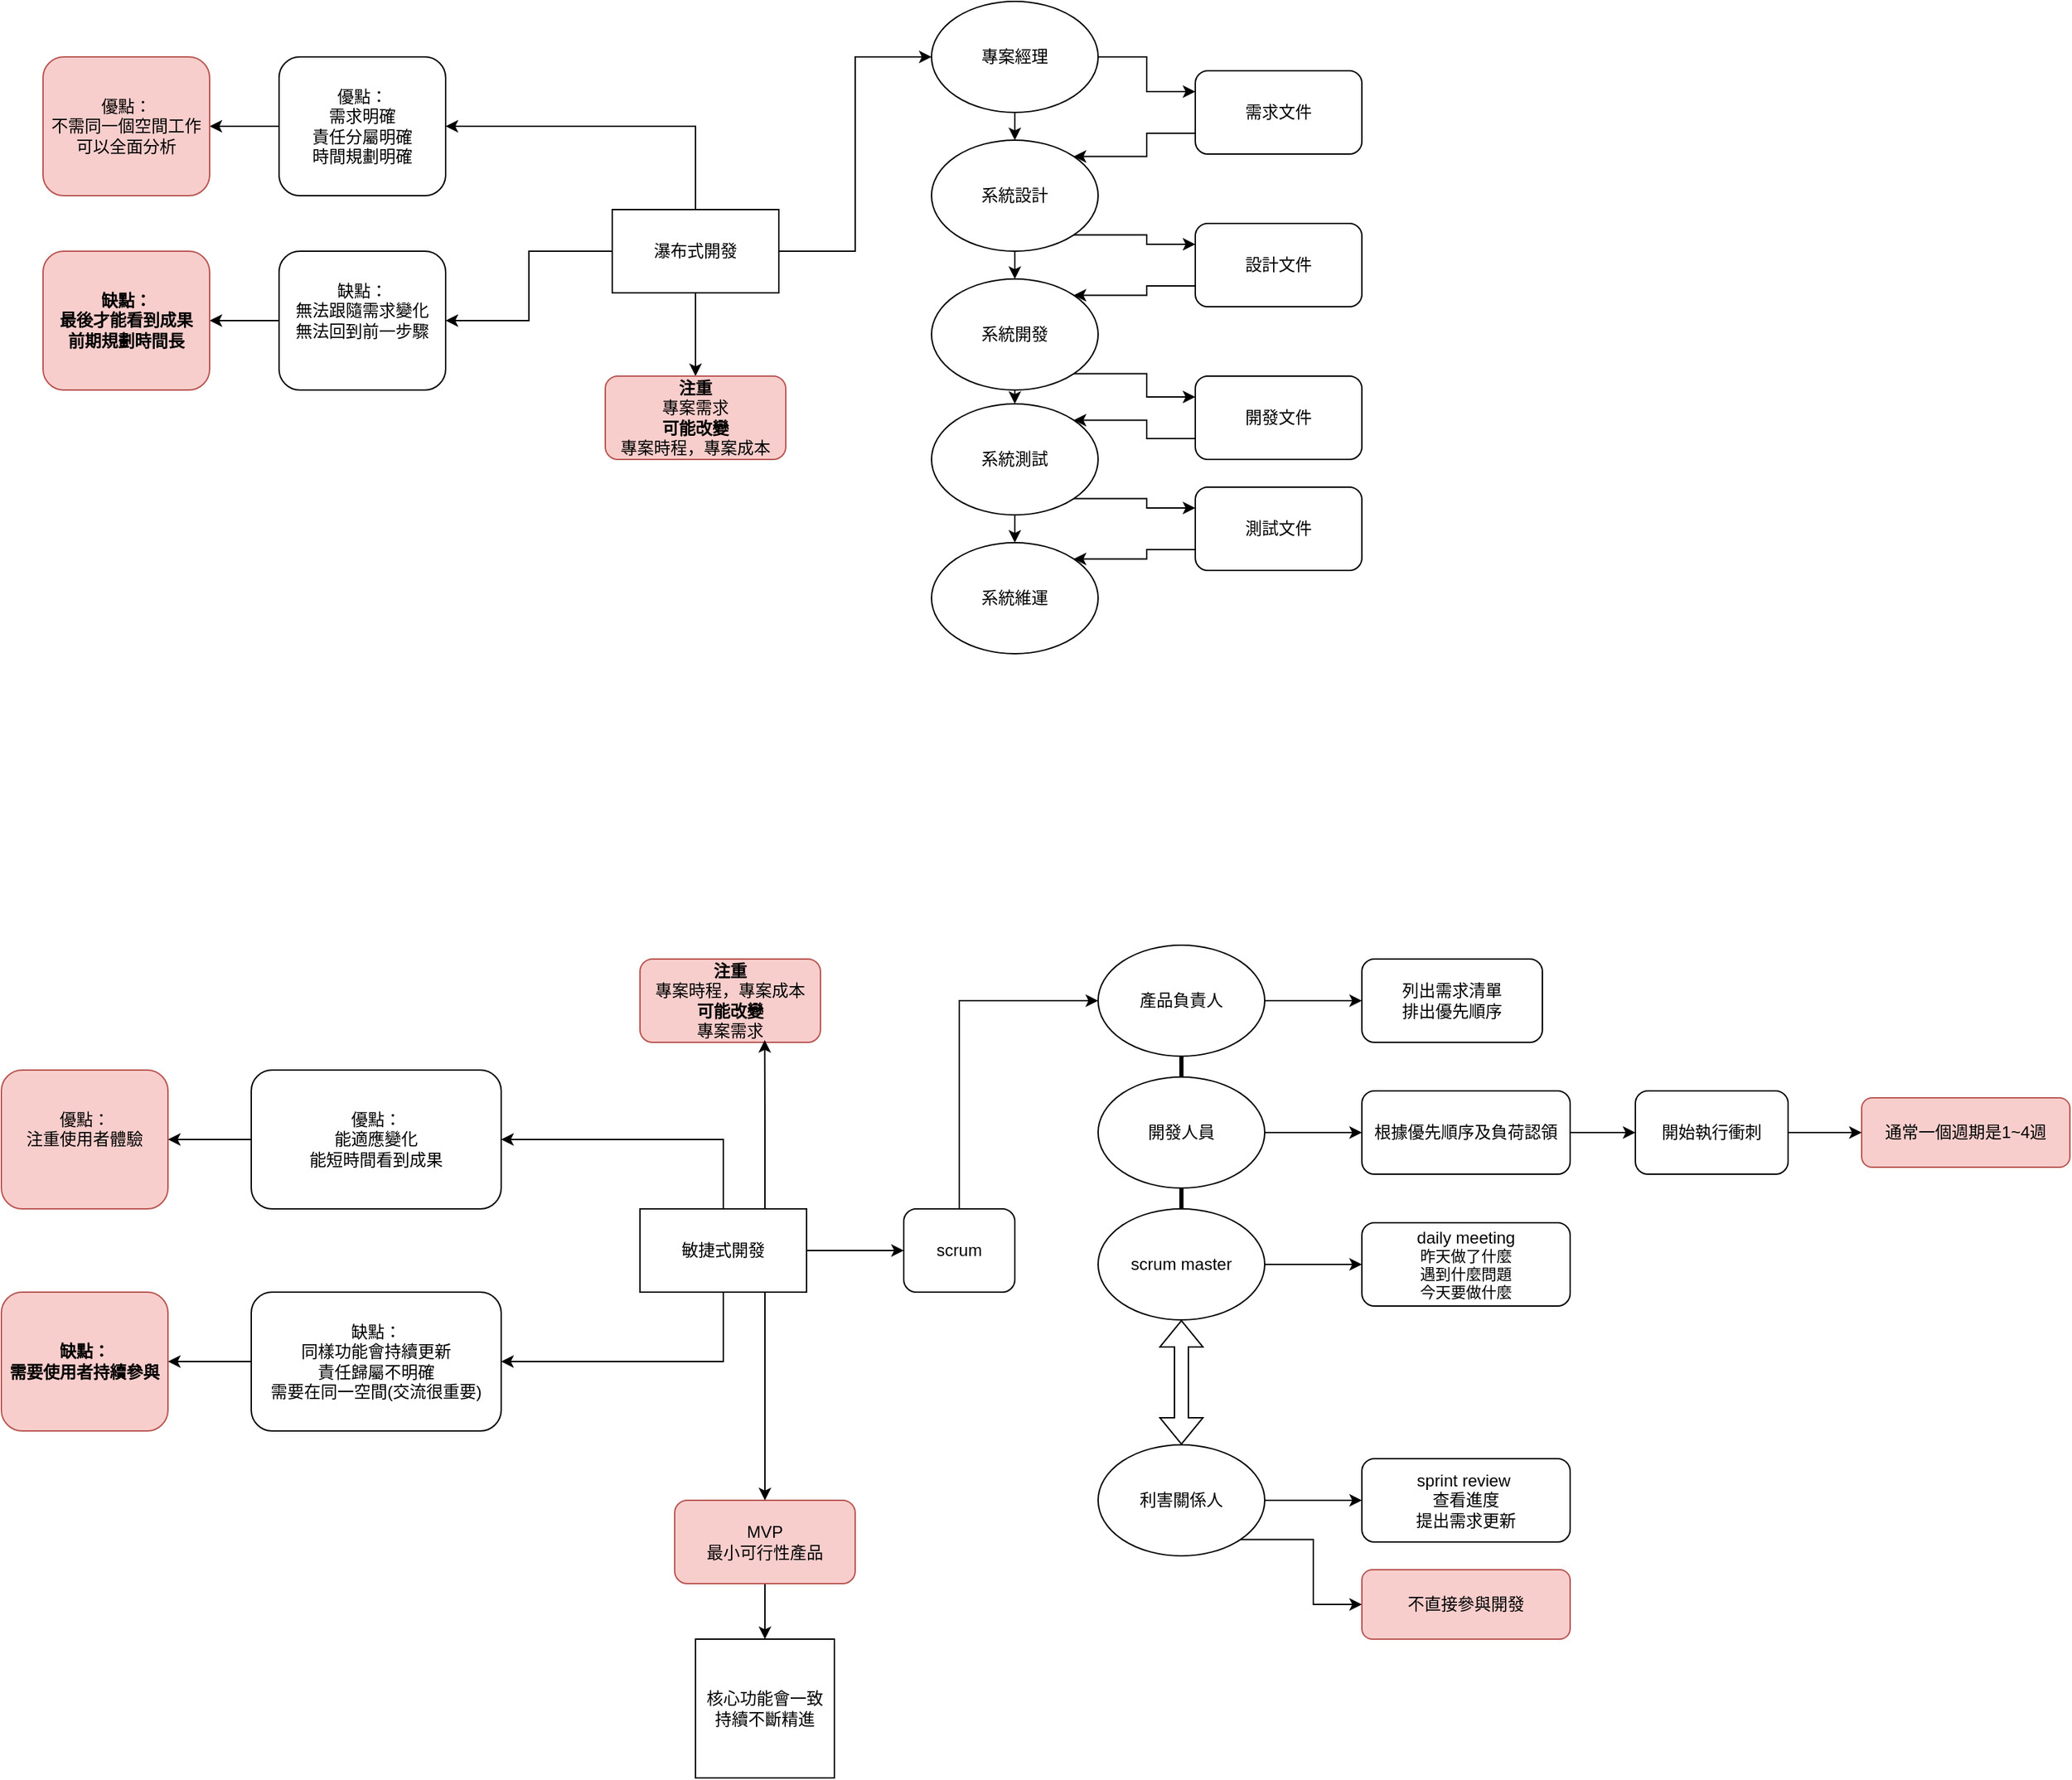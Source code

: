 <mxfile version="24.4.13" type="github">
  <diagram name="第 1 页" id="IrYBh-we4-hO0y2d7JYK">
    <mxGraphModel dx="2193" dy="1894" grid="1" gridSize="10" guides="1" tooltips="1" connect="1" arrows="1" fold="1" page="1" pageScale="1" pageWidth="827" pageHeight="1169" math="0" shadow="0">
      <root>
        <mxCell id="0" />
        <mxCell id="1" parent="0" />
        <mxCell id="txEXzCPCH6nZ4rqp-_Vv-50" style="edgeStyle=orthogonalEdgeStyle;rounded=0;orthogonalLoop=1;jettySize=auto;html=1;exitX=1;exitY=0.5;exitDx=0;exitDy=0;entryX=0;entryY=0.5;entryDx=0;entryDy=0;" edge="1" parent="1" source="txEXzCPCH6nZ4rqp-_Vv-1" target="txEXzCPCH6nZ4rqp-_Vv-47">
          <mxGeometry relative="1" as="geometry" />
        </mxCell>
        <mxCell id="txEXzCPCH6nZ4rqp-_Vv-1" value="產品負責人" style="ellipse;whiteSpace=wrap;html=1;" vertex="1" parent="1">
          <mxGeometry x="330" y="450" width="120" height="80" as="geometry" />
        </mxCell>
        <mxCell id="txEXzCPCH6nZ4rqp-_Vv-39" style="edgeStyle=orthogonalEdgeStyle;rounded=0;orthogonalLoop=1;jettySize=auto;html=1;exitX=1;exitY=0.5;exitDx=0;exitDy=0;entryX=0;entryY=0.5;entryDx=0;entryDy=0;" edge="1" parent="1" source="txEXzCPCH6nZ4rqp-_Vv-2" target="txEXzCPCH6nZ4rqp-_Vv-38">
          <mxGeometry relative="1" as="geometry" />
        </mxCell>
        <mxCell id="txEXzCPCH6nZ4rqp-_Vv-62" style="edgeStyle=orthogonalEdgeStyle;rounded=0;orthogonalLoop=1;jettySize=auto;html=1;exitX=0.5;exitY=0;exitDx=0;exitDy=0;entryX=1;entryY=0.5;entryDx=0;entryDy=0;" edge="1" parent="1" source="txEXzCPCH6nZ4rqp-_Vv-2" target="txEXzCPCH6nZ4rqp-_Vv-60">
          <mxGeometry relative="1" as="geometry" />
        </mxCell>
        <mxCell id="txEXzCPCH6nZ4rqp-_Vv-63" style="edgeStyle=orthogonalEdgeStyle;rounded=0;orthogonalLoop=1;jettySize=auto;html=1;exitX=0.5;exitY=1;exitDx=0;exitDy=0;entryX=1;entryY=0.5;entryDx=0;entryDy=0;" edge="1" parent="1" source="txEXzCPCH6nZ4rqp-_Vv-2" target="txEXzCPCH6nZ4rqp-_Vv-61">
          <mxGeometry relative="1" as="geometry" />
        </mxCell>
        <mxCell id="txEXzCPCH6nZ4rqp-_Vv-2" value="敏捷式開發" style="rounded=0;whiteSpace=wrap;html=1;" vertex="1" parent="1">
          <mxGeometry y="640" width="120" height="60" as="geometry" />
        </mxCell>
        <mxCell id="txEXzCPCH6nZ4rqp-_Vv-6" style="edgeStyle=orthogonalEdgeStyle;rounded=0;orthogonalLoop=1;jettySize=auto;html=1;exitX=1;exitY=0.5;exitDx=0;exitDy=0;entryX=0;entryY=0.5;entryDx=0;entryDy=0;" edge="1" parent="1" source="txEXzCPCH6nZ4rqp-_Vv-4" target="txEXzCPCH6nZ4rqp-_Vv-5">
          <mxGeometry relative="1" as="geometry" />
        </mxCell>
        <mxCell id="txEXzCPCH6nZ4rqp-_Vv-31" style="edgeStyle=orthogonalEdgeStyle;rounded=0;orthogonalLoop=1;jettySize=auto;html=1;exitX=0.5;exitY=0;exitDx=0;exitDy=0;entryX=1;entryY=0.5;entryDx=0;entryDy=0;" edge="1" parent="1" source="txEXzCPCH6nZ4rqp-_Vv-4" target="txEXzCPCH6nZ4rqp-_Vv-29">
          <mxGeometry relative="1" as="geometry" />
        </mxCell>
        <mxCell id="txEXzCPCH6nZ4rqp-_Vv-32" style="edgeStyle=orthogonalEdgeStyle;rounded=0;orthogonalLoop=1;jettySize=auto;html=1;exitX=0;exitY=0.5;exitDx=0;exitDy=0;entryX=1;entryY=0.5;entryDx=0;entryDy=0;" edge="1" parent="1" source="txEXzCPCH6nZ4rqp-_Vv-4" target="txEXzCPCH6nZ4rqp-_Vv-30">
          <mxGeometry relative="1" as="geometry" />
        </mxCell>
        <mxCell id="txEXzCPCH6nZ4rqp-_Vv-88" value="" style="edgeStyle=orthogonalEdgeStyle;rounded=0;orthogonalLoop=1;jettySize=auto;html=1;" edge="1" parent="1" source="txEXzCPCH6nZ4rqp-_Vv-4" target="txEXzCPCH6nZ4rqp-_Vv-86">
          <mxGeometry relative="1" as="geometry" />
        </mxCell>
        <mxCell id="txEXzCPCH6nZ4rqp-_Vv-4" value="瀑布式開發" style="rounded=0;whiteSpace=wrap;html=1;" vertex="1" parent="1">
          <mxGeometry x="-20" y="-80" width="120" height="60" as="geometry" />
        </mxCell>
        <mxCell id="txEXzCPCH6nZ4rqp-_Vv-17" style="edgeStyle=orthogonalEdgeStyle;rounded=0;orthogonalLoop=1;jettySize=auto;html=1;exitX=0.5;exitY=1;exitDx=0;exitDy=0;entryX=0.5;entryY=0;entryDx=0;entryDy=0;" edge="1" parent="1" source="txEXzCPCH6nZ4rqp-_Vv-5" target="txEXzCPCH6nZ4rqp-_Vv-8">
          <mxGeometry relative="1" as="geometry" />
        </mxCell>
        <mxCell id="txEXzCPCH6nZ4rqp-_Vv-21" style="edgeStyle=orthogonalEdgeStyle;rounded=0;orthogonalLoop=1;jettySize=auto;html=1;exitX=1;exitY=0.5;exitDx=0;exitDy=0;entryX=0;entryY=0.25;entryDx=0;entryDy=0;" edge="1" parent="1" source="txEXzCPCH6nZ4rqp-_Vv-5" target="txEXzCPCH6nZ4rqp-_Vv-11">
          <mxGeometry relative="1" as="geometry" />
        </mxCell>
        <mxCell id="txEXzCPCH6nZ4rqp-_Vv-5" value="專案經理" style="ellipse;whiteSpace=wrap;html=1;" vertex="1" parent="1">
          <mxGeometry x="210" y="-230" width="120" height="80" as="geometry" />
        </mxCell>
        <mxCell id="txEXzCPCH6nZ4rqp-_Vv-7" value="系統維運" style="ellipse;whiteSpace=wrap;html=1;" vertex="1" parent="1">
          <mxGeometry x="210" y="160" width="120" height="80" as="geometry" />
        </mxCell>
        <mxCell id="txEXzCPCH6nZ4rqp-_Vv-18" style="edgeStyle=orthogonalEdgeStyle;rounded=0;orthogonalLoop=1;jettySize=auto;html=1;exitX=0.5;exitY=1;exitDx=0;exitDy=0;entryX=0.5;entryY=0;entryDx=0;entryDy=0;" edge="1" parent="1" source="txEXzCPCH6nZ4rqp-_Vv-8" target="txEXzCPCH6nZ4rqp-_Vv-9">
          <mxGeometry relative="1" as="geometry" />
        </mxCell>
        <mxCell id="txEXzCPCH6nZ4rqp-_Vv-23" style="edgeStyle=orthogonalEdgeStyle;rounded=0;orthogonalLoop=1;jettySize=auto;html=1;exitX=1;exitY=1;exitDx=0;exitDy=0;entryX=0;entryY=0.25;entryDx=0;entryDy=0;" edge="1" parent="1" source="txEXzCPCH6nZ4rqp-_Vv-8" target="txEXzCPCH6nZ4rqp-_Vv-14">
          <mxGeometry relative="1" as="geometry" />
        </mxCell>
        <mxCell id="txEXzCPCH6nZ4rqp-_Vv-8" value="系統設計" style="ellipse;whiteSpace=wrap;html=1;" vertex="1" parent="1">
          <mxGeometry x="210" y="-130" width="120" height="80" as="geometry" />
        </mxCell>
        <mxCell id="txEXzCPCH6nZ4rqp-_Vv-19" style="edgeStyle=orthogonalEdgeStyle;rounded=0;orthogonalLoop=1;jettySize=auto;html=1;exitX=0.5;exitY=1;exitDx=0;exitDy=0;entryX=0.5;entryY=0;entryDx=0;entryDy=0;" edge="1" parent="1" source="txEXzCPCH6nZ4rqp-_Vv-9" target="txEXzCPCH6nZ4rqp-_Vv-10">
          <mxGeometry relative="1" as="geometry" />
        </mxCell>
        <mxCell id="txEXzCPCH6nZ4rqp-_Vv-25" style="edgeStyle=orthogonalEdgeStyle;rounded=0;orthogonalLoop=1;jettySize=auto;html=1;exitX=1;exitY=1;exitDx=0;exitDy=0;entryX=0;entryY=0.25;entryDx=0;entryDy=0;" edge="1" parent="1" source="txEXzCPCH6nZ4rqp-_Vv-9" target="txEXzCPCH6nZ4rqp-_Vv-15">
          <mxGeometry relative="1" as="geometry" />
        </mxCell>
        <mxCell id="txEXzCPCH6nZ4rqp-_Vv-9" value="系統開發" style="ellipse;whiteSpace=wrap;html=1;" vertex="1" parent="1">
          <mxGeometry x="210" y="-30" width="120" height="80" as="geometry" />
        </mxCell>
        <mxCell id="txEXzCPCH6nZ4rqp-_Vv-20" style="edgeStyle=orthogonalEdgeStyle;rounded=0;orthogonalLoop=1;jettySize=auto;html=1;exitX=0.5;exitY=1;exitDx=0;exitDy=0;entryX=0.5;entryY=0;entryDx=0;entryDy=0;" edge="1" parent="1" source="txEXzCPCH6nZ4rqp-_Vv-10" target="txEXzCPCH6nZ4rqp-_Vv-7">
          <mxGeometry relative="1" as="geometry" />
        </mxCell>
        <mxCell id="txEXzCPCH6nZ4rqp-_Vv-27" style="edgeStyle=orthogonalEdgeStyle;rounded=0;orthogonalLoop=1;jettySize=auto;html=1;exitX=1;exitY=1;exitDx=0;exitDy=0;entryX=0;entryY=0.25;entryDx=0;entryDy=0;" edge="1" parent="1" source="txEXzCPCH6nZ4rqp-_Vv-10" target="txEXzCPCH6nZ4rqp-_Vv-16">
          <mxGeometry relative="1" as="geometry" />
        </mxCell>
        <mxCell id="txEXzCPCH6nZ4rqp-_Vv-10" value="系統測試" style="ellipse;whiteSpace=wrap;html=1;" vertex="1" parent="1">
          <mxGeometry x="210" y="60" width="120" height="80" as="geometry" />
        </mxCell>
        <mxCell id="txEXzCPCH6nZ4rqp-_Vv-22" style="edgeStyle=orthogonalEdgeStyle;rounded=0;orthogonalLoop=1;jettySize=auto;html=1;exitX=0;exitY=0.75;exitDx=0;exitDy=0;entryX=1;entryY=0;entryDx=0;entryDy=0;" edge="1" parent="1" source="txEXzCPCH6nZ4rqp-_Vv-11" target="txEXzCPCH6nZ4rqp-_Vv-8">
          <mxGeometry relative="1" as="geometry" />
        </mxCell>
        <mxCell id="txEXzCPCH6nZ4rqp-_Vv-11" value="需求文件" style="rounded=1;whiteSpace=wrap;html=1;" vertex="1" parent="1">
          <mxGeometry x="400" y="-180" width="120" height="60" as="geometry" />
        </mxCell>
        <mxCell id="txEXzCPCH6nZ4rqp-_Vv-24" style="edgeStyle=orthogonalEdgeStyle;rounded=0;orthogonalLoop=1;jettySize=auto;html=1;exitX=0;exitY=0.75;exitDx=0;exitDy=0;entryX=1;entryY=0;entryDx=0;entryDy=0;" edge="1" parent="1" source="txEXzCPCH6nZ4rqp-_Vv-14" target="txEXzCPCH6nZ4rqp-_Vv-9">
          <mxGeometry relative="1" as="geometry" />
        </mxCell>
        <mxCell id="txEXzCPCH6nZ4rqp-_Vv-14" value="設計文件" style="rounded=1;whiteSpace=wrap;html=1;" vertex="1" parent="1">
          <mxGeometry x="400" y="-70" width="120" height="60" as="geometry" />
        </mxCell>
        <mxCell id="txEXzCPCH6nZ4rqp-_Vv-26" style="edgeStyle=orthogonalEdgeStyle;rounded=0;orthogonalLoop=1;jettySize=auto;html=1;exitX=0;exitY=0.75;exitDx=0;exitDy=0;entryX=1;entryY=0;entryDx=0;entryDy=0;" edge="1" parent="1" source="txEXzCPCH6nZ4rqp-_Vv-15" target="txEXzCPCH6nZ4rqp-_Vv-10">
          <mxGeometry relative="1" as="geometry" />
        </mxCell>
        <mxCell id="txEXzCPCH6nZ4rqp-_Vv-15" value="開發文件" style="rounded=1;whiteSpace=wrap;html=1;" vertex="1" parent="1">
          <mxGeometry x="400" y="40" width="120" height="60" as="geometry" />
        </mxCell>
        <mxCell id="txEXzCPCH6nZ4rqp-_Vv-28" style="edgeStyle=orthogonalEdgeStyle;rounded=0;orthogonalLoop=1;jettySize=auto;html=1;exitX=0;exitY=0.75;exitDx=0;exitDy=0;entryX=1;entryY=0;entryDx=0;entryDy=0;" edge="1" parent="1" source="txEXzCPCH6nZ4rqp-_Vv-16" target="txEXzCPCH6nZ4rqp-_Vv-7">
          <mxGeometry relative="1" as="geometry" />
        </mxCell>
        <mxCell id="txEXzCPCH6nZ4rqp-_Vv-16" value="測試文件" style="rounded=1;whiteSpace=wrap;html=1;" vertex="1" parent="1">
          <mxGeometry x="400" y="120" width="120" height="60" as="geometry" />
        </mxCell>
        <mxCell id="txEXzCPCH6nZ4rqp-_Vv-37" style="edgeStyle=orthogonalEdgeStyle;rounded=0;orthogonalLoop=1;jettySize=auto;html=1;exitX=0;exitY=0.5;exitDx=0;exitDy=0;entryX=1;entryY=0.5;entryDx=0;entryDy=0;" edge="1" parent="1" source="txEXzCPCH6nZ4rqp-_Vv-29" target="txEXzCPCH6nZ4rqp-_Vv-36">
          <mxGeometry relative="1" as="geometry" />
        </mxCell>
        <mxCell id="txEXzCPCH6nZ4rqp-_Vv-29" value="優點：&lt;div&gt;需求明確&lt;/div&gt;&lt;div&gt;責任分屬明確&lt;/div&gt;&lt;div&gt;時間規劃明確&lt;/div&gt;" style="rounded=1;whiteSpace=wrap;html=1;" vertex="1" parent="1">
          <mxGeometry x="-260" y="-190" width="120" height="100" as="geometry" />
        </mxCell>
        <mxCell id="txEXzCPCH6nZ4rqp-_Vv-35" style="edgeStyle=orthogonalEdgeStyle;rounded=0;orthogonalLoop=1;jettySize=auto;html=1;exitX=0;exitY=0.5;exitDx=0;exitDy=0;entryX=1;entryY=0.5;entryDx=0;entryDy=0;" edge="1" parent="1" source="txEXzCPCH6nZ4rqp-_Vv-30" target="txEXzCPCH6nZ4rqp-_Vv-34">
          <mxGeometry relative="1" as="geometry" />
        </mxCell>
        <mxCell id="txEXzCPCH6nZ4rqp-_Vv-30" value="缺點：&lt;div&gt;無法跟隨需求變化&lt;/div&gt;&lt;div&gt;無法回到前一步驟&lt;/div&gt;&lt;div&gt;&lt;br&gt;&lt;/div&gt;" style="rounded=1;whiteSpace=wrap;html=1;" vertex="1" parent="1">
          <mxGeometry x="-260" y="-50" width="120" height="100" as="geometry" />
        </mxCell>
        <mxCell id="txEXzCPCH6nZ4rqp-_Vv-34" value="缺點：&lt;div&gt;最後才能看到成果&lt;/div&gt;&lt;div&gt;前期規劃時間長&lt;/div&gt;" style="rounded=1;whiteSpace=wrap;html=1;fillColor=#f8cecc;strokeColor=#b85450;fontStyle=1" vertex="1" parent="1">
          <mxGeometry x="-430" y="-50" width="120" height="100" as="geometry" />
        </mxCell>
        <mxCell id="txEXzCPCH6nZ4rqp-_Vv-36" value="優點：&lt;div&gt;不需同一個空間工作&lt;/div&gt;&lt;div&gt;可以全面分析&lt;/div&gt;" style="rounded=1;whiteSpace=wrap;html=1;fillColor=#f8cecc;strokeColor=#b85450;" vertex="1" parent="1">
          <mxGeometry x="-430" y="-190" width="120" height="100" as="geometry" />
        </mxCell>
        <mxCell id="txEXzCPCH6nZ4rqp-_Vv-43" style="edgeStyle=orthogonalEdgeStyle;rounded=0;orthogonalLoop=1;jettySize=auto;html=1;exitX=0.5;exitY=0;exitDx=0;exitDy=0;entryX=0;entryY=0.5;entryDx=0;entryDy=0;" edge="1" parent="1" source="txEXzCPCH6nZ4rqp-_Vv-38" target="txEXzCPCH6nZ4rqp-_Vv-1">
          <mxGeometry relative="1" as="geometry" />
        </mxCell>
        <mxCell id="txEXzCPCH6nZ4rqp-_Vv-38" value="scrum" style="rounded=1;whiteSpace=wrap;html=1;" vertex="1" parent="1">
          <mxGeometry x="190" y="640" width="80" height="60" as="geometry" />
        </mxCell>
        <mxCell id="txEXzCPCH6nZ4rqp-_Vv-51" style="edgeStyle=orthogonalEdgeStyle;rounded=0;orthogonalLoop=1;jettySize=auto;html=1;exitX=1;exitY=0.5;exitDx=0;exitDy=0;entryX=0;entryY=0.5;entryDx=0;entryDy=0;" edge="1" parent="1" source="txEXzCPCH6nZ4rqp-_Vv-40" target="txEXzCPCH6nZ4rqp-_Vv-48">
          <mxGeometry relative="1" as="geometry" />
        </mxCell>
        <mxCell id="txEXzCPCH6nZ4rqp-_Vv-40" value="開發人員" style="ellipse;whiteSpace=wrap;html=1;" vertex="1" parent="1">
          <mxGeometry x="330" y="545" width="120" height="80" as="geometry" />
        </mxCell>
        <mxCell id="txEXzCPCH6nZ4rqp-_Vv-52" style="edgeStyle=orthogonalEdgeStyle;rounded=0;orthogonalLoop=1;jettySize=auto;html=1;exitX=1;exitY=0.5;exitDx=0;exitDy=0;entryX=0;entryY=0.5;entryDx=0;entryDy=0;" edge="1" parent="1" source="txEXzCPCH6nZ4rqp-_Vv-41" target="txEXzCPCH6nZ4rqp-_Vv-49">
          <mxGeometry relative="1" as="geometry" />
        </mxCell>
        <mxCell id="txEXzCPCH6nZ4rqp-_Vv-41" value="scrum master" style="ellipse;whiteSpace=wrap;html=1;" vertex="1" parent="1">
          <mxGeometry x="330" y="640" width="120" height="80" as="geometry" />
        </mxCell>
        <mxCell id="txEXzCPCH6nZ4rqp-_Vv-55" style="edgeStyle=orthogonalEdgeStyle;rounded=0;orthogonalLoop=1;jettySize=auto;html=1;exitX=1;exitY=0.5;exitDx=0;exitDy=0;entryX=0;entryY=0.5;entryDx=0;entryDy=0;" edge="1" parent="1" source="txEXzCPCH6nZ4rqp-_Vv-42" target="txEXzCPCH6nZ4rqp-_Vv-54">
          <mxGeometry relative="1" as="geometry" />
        </mxCell>
        <mxCell id="txEXzCPCH6nZ4rqp-_Vv-57" style="edgeStyle=orthogonalEdgeStyle;rounded=0;orthogonalLoop=1;jettySize=auto;html=1;exitX=1;exitY=1;exitDx=0;exitDy=0;entryX=0;entryY=0.5;entryDx=0;entryDy=0;" edge="1" parent="1" source="txEXzCPCH6nZ4rqp-_Vv-42" target="txEXzCPCH6nZ4rqp-_Vv-56">
          <mxGeometry relative="1" as="geometry" />
        </mxCell>
        <mxCell id="txEXzCPCH6nZ4rqp-_Vv-42" value="利害關係人" style="ellipse;whiteSpace=wrap;html=1;" vertex="1" parent="1">
          <mxGeometry x="330" y="810" width="120" height="80" as="geometry" />
        </mxCell>
        <mxCell id="txEXzCPCH6nZ4rqp-_Vv-44" value="" style="endArrow=none;html=1;rounded=0;entryX=0.5;entryY=1;entryDx=0;entryDy=0;exitX=0.5;exitY=0;exitDx=0;exitDy=0;strokeWidth=3;" edge="1" parent="1" source="txEXzCPCH6nZ4rqp-_Vv-40" target="txEXzCPCH6nZ4rqp-_Vv-1">
          <mxGeometry width="50" height="50" relative="1" as="geometry">
            <mxPoint x="310" y="730" as="sourcePoint" />
            <mxPoint x="360" y="680" as="targetPoint" />
          </mxGeometry>
        </mxCell>
        <mxCell id="txEXzCPCH6nZ4rqp-_Vv-45" value="" style="endArrow=none;html=1;rounded=0;entryX=0.5;entryY=1;entryDx=0;entryDy=0;exitX=0.5;exitY=0;exitDx=0;exitDy=0;strokeWidth=3;" edge="1" parent="1" source="txEXzCPCH6nZ4rqp-_Vv-41" target="txEXzCPCH6nZ4rqp-_Vv-40">
          <mxGeometry width="50" height="50" relative="1" as="geometry">
            <mxPoint x="400" y="555" as="sourcePoint" />
            <mxPoint x="400" y="540" as="targetPoint" />
          </mxGeometry>
        </mxCell>
        <mxCell id="txEXzCPCH6nZ4rqp-_Vv-47" value="列出需求清單&lt;div&gt;排出優先順序&lt;/div&gt;" style="rounded=1;whiteSpace=wrap;html=1;" vertex="1" parent="1">
          <mxGeometry x="520" y="460" width="130" height="60" as="geometry" />
        </mxCell>
        <mxCell id="txEXzCPCH6nZ4rqp-_Vv-90" style="edgeStyle=orthogonalEdgeStyle;rounded=0;orthogonalLoop=1;jettySize=auto;html=1;exitX=1;exitY=0.5;exitDx=0;exitDy=0;entryX=0;entryY=0.5;entryDx=0;entryDy=0;" edge="1" parent="1" source="txEXzCPCH6nZ4rqp-_Vv-48" target="txEXzCPCH6nZ4rqp-_Vv-89">
          <mxGeometry relative="1" as="geometry" />
        </mxCell>
        <mxCell id="txEXzCPCH6nZ4rqp-_Vv-48" value="根據優先順序及負荷認領" style="rounded=1;whiteSpace=wrap;html=1;" vertex="1" parent="1">
          <mxGeometry x="520" y="555" width="150" height="60" as="geometry" />
        </mxCell>
        <mxCell id="txEXzCPCH6nZ4rqp-_Vv-49" value="daily meeting&lt;div style=&quot;font-size: 11px;&quot;&gt;&lt;font style=&quot;font-size: 11px;&quot;&gt;昨天做了什麼&lt;/font&gt;&lt;/div&gt;&lt;div style=&quot;font-size: 11px;&quot;&gt;&lt;font style=&quot;font-size: 11px;&quot;&gt;遇到什麼問題&lt;/font&gt;&lt;/div&gt;&lt;div style=&quot;font-size: 11px;&quot;&gt;&lt;font style=&quot;font-size: 11px;&quot;&gt;今天要做什麼&lt;/font&gt;&lt;/div&gt;" style="rounded=1;whiteSpace=wrap;html=1;" vertex="1" parent="1">
          <mxGeometry x="520" y="650" width="150" height="60" as="geometry" />
        </mxCell>
        <mxCell id="txEXzCPCH6nZ4rqp-_Vv-53" value="" style="shape=flexArrow;endArrow=classic;startArrow=classic;html=1;rounded=0;exitX=0.5;exitY=0;exitDx=0;exitDy=0;entryX=0.5;entryY=1;entryDx=0;entryDy=0;" edge="1" parent="1" source="txEXzCPCH6nZ4rqp-_Vv-42" target="txEXzCPCH6nZ4rqp-_Vv-41">
          <mxGeometry width="100" height="100" relative="1" as="geometry">
            <mxPoint x="340" y="720" as="sourcePoint" />
            <mxPoint x="440" y="620" as="targetPoint" />
          </mxGeometry>
        </mxCell>
        <mxCell id="txEXzCPCH6nZ4rqp-_Vv-54" value="sprint review&amp;nbsp;&lt;div&gt;查看進度&lt;/div&gt;&lt;div&gt;提出需求更新&lt;/div&gt;" style="rounded=1;whiteSpace=wrap;html=1;" vertex="1" parent="1">
          <mxGeometry x="520" y="820" width="150" height="60" as="geometry" />
        </mxCell>
        <mxCell id="txEXzCPCH6nZ4rqp-_Vv-56" value="不直接參與開發" style="rounded=1;whiteSpace=wrap;html=1;fillColor=#f8cecc;strokeColor=#b85450;" vertex="1" parent="1">
          <mxGeometry x="520" y="900" width="150" height="50" as="geometry" />
        </mxCell>
        <mxCell id="txEXzCPCH6nZ4rqp-_Vv-58" value="通常一個週期是1~4週" style="rounded=1;whiteSpace=wrap;html=1;fillColor=#f8cecc;strokeColor=#b85450;" vertex="1" parent="1">
          <mxGeometry x="880" y="560" width="150" height="50" as="geometry" />
        </mxCell>
        <mxCell id="txEXzCPCH6nZ4rqp-_Vv-66" style="edgeStyle=orthogonalEdgeStyle;rounded=0;orthogonalLoop=1;jettySize=auto;html=1;exitX=0;exitY=0.5;exitDx=0;exitDy=0;entryX=1;entryY=0.5;entryDx=0;entryDy=0;" edge="1" parent="1" source="txEXzCPCH6nZ4rqp-_Vv-60" target="txEXzCPCH6nZ4rqp-_Vv-65">
          <mxGeometry relative="1" as="geometry" />
        </mxCell>
        <mxCell id="txEXzCPCH6nZ4rqp-_Vv-60" value="優點：&lt;br&gt;&lt;div&gt;能適應變化&lt;/div&gt;&lt;div&gt;能短時間看到成果&lt;/div&gt;" style="rounded=1;whiteSpace=wrap;html=1;" vertex="1" parent="1">
          <mxGeometry x="-280" y="540" width="180" height="100" as="geometry" />
        </mxCell>
        <mxCell id="txEXzCPCH6nZ4rqp-_Vv-68" style="edgeStyle=orthogonalEdgeStyle;rounded=0;orthogonalLoop=1;jettySize=auto;html=1;exitX=0;exitY=0.5;exitDx=0;exitDy=0;entryX=1;entryY=0.5;entryDx=0;entryDy=0;" edge="1" parent="1" source="txEXzCPCH6nZ4rqp-_Vv-61" target="txEXzCPCH6nZ4rqp-_Vv-67">
          <mxGeometry relative="1" as="geometry" />
        </mxCell>
        <mxCell id="txEXzCPCH6nZ4rqp-_Vv-61" value="缺點：&lt;div&gt;同樣功能會持續更新&lt;/div&gt;&lt;div&gt;責任歸屬不明確&lt;/div&gt;&lt;div&gt;需要在同一空間(交流很重要)&lt;/div&gt;" style="rounded=1;whiteSpace=wrap;html=1;" vertex="1" parent="1">
          <mxGeometry x="-280" y="700" width="180" height="100" as="geometry" />
        </mxCell>
        <mxCell id="txEXzCPCH6nZ4rqp-_Vv-65" value="優點：&lt;div&gt;注重使用者體驗&lt;br&gt;&lt;div&gt;&lt;br&gt;&lt;/div&gt;&lt;/div&gt;" style="rounded=1;whiteSpace=wrap;html=1;fillColor=#f8cecc;strokeColor=#b85450;" vertex="1" parent="1">
          <mxGeometry x="-460" y="540" width="120" height="100" as="geometry" />
        </mxCell>
        <mxCell id="txEXzCPCH6nZ4rqp-_Vv-67" value="缺點：&lt;div&gt;需要使用者持續參與&lt;/div&gt;" style="rounded=1;whiteSpace=wrap;html=1;fillColor=#f8cecc;strokeColor=#b85450;fontStyle=1" vertex="1" parent="1">
          <mxGeometry x="-460" y="700" width="120" height="100" as="geometry" />
        </mxCell>
        <mxCell id="txEXzCPCH6nZ4rqp-_Vv-79" value="" style="edgeStyle=orthogonalEdgeStyle;rounded=0;orthogonalLoop=1;jettySize=auto;html=1;" edge="1" parent="1" source="txEXzCPCH6nZ4rqp-_Vv-69" target="txEXzCPCH6nZ4rqp-_Vv-77">
          <mxGeometry relative="1" as="geometry" />
        </mxCell>
        <mxCell id="txEXzCPCH6nZ4rqp-_Vv-69" value="MVP&lt;br&gt;&lt;div&gt;最小可行性產品&lt;/div&gt;" style="rounded=1;whiteSpace=wrap;html=1;fillColor=#f8cecc;strokeColor=#b85450;" vertex="1" parent="1">
          <mxGeometry x="25" y="850" width="130" height="60" as="geometry" />
        </mxCell>
        <mxCell id="txEXzCPCH6nZ4rqp-_Vv-77" value="核心功能會一致&lt;div&gt;持續不斷精進&lt;/div&gt;" style="whiteSpace=wrap;html=1;aspect=fixed;" vertex="1" parent="1">
          <mxGeometry x="40" y="950" width="100" height="100" as="geometry" />
        </mxCell>
        <mxCell id="txEXzCPCH6nZ4rqp-_Vv-83" value="&lt;b&gt;注重&lt;/b&gt;&lt;div&gt;專案時程，專案成本&lt;/div&gt;&lt;div&gt;&lt;b&gt;可能改變&lt;/b&gt;&lt;/div&gt;&lt;div&gt;專案需求&lt;/div&gt;" style="rounded=1;whiteSpace=wrap;html=1;fillColor=#f8cecc;strokeColor=#b85450;" vertex="1" parent="1">
          <mxGeometry y="460" width="130" height="60" as="geometry" />
        </mxCell>
        <mxCell id="txEXzCPCH6nZ4rqp-_Vv-84" style="edgeStyle=orthogonalEdgeStyle;rounded=0;orthogonalLoop=1;jettySize=auto;html=1;exitX=0.75;exitY=0;exitDx=0;exitDy=0;entryX=0.691;entryY=0.973;entryDx=0;entryDy=0;entryPerimeter=0;" edge="1" parent="1" source="txEXzCPCH6nZ4rqp-_Vv-2" target="txEXzCPCH6nZ4rqp-_Vv-83">
          <mxGeometry relative="1" as="geometry" />
        </mxCell>
        <mxCell id="txEXzCPCH6nZ4rqp-_Vv-85" style="edgeStyle=orthogonalEdgeStyle;rounded=0;orthogonalLoop=1;jettySize=auto;html=1;exitX=0.75;exitY=1;exitDx=0;exitDy=0;" edge="1" parent="1" source="txEXzCPCH6nZ4rqp-_Vv-2" target="txEXzCPCH6nZ4rqp-_Vv-69">
          <mxGeometry relative="1" as="geometry" />
        </mxCell>
        <mxCell id="txEXzCPCH6nZ4rqp-_Vv-86" value="&lt;b&gt;注重&lt;/b&gt;&lt;div&gt;專案需求&lt;br&gt;&lt;/div&gt;&lt;div&gt;&lt;b&gt;可能改變&lt;/b&gt;&lt;/div&gt;&lt;div&gt;專案時程，專案成本&lt;/div&gt;" style="rounded=1;whiteSpace=wrap;html=1;fillColor=#f8cecc;strokeColor=#b85450;" vertex="1" parent="1">
          <mxGeometry x="-25" y="40" width="130" height="60" as="geometry" />
        </mxCell>
        <mxCell id="txEXzCPCH6nZ4rqp-_Vv-91" value="" style="edgeStyle=orthogonalEdgeStyle;rounded=0;orthogonalLoop=1;jettySize=auto;html=1;" edge="1" parent="1" source="txEXzCPCH6nZ4rqp-_Vv-89" target="txEXzCPCH6nZ4rqp-_Vv-58">
          <mxGeometry relative="1" as="geometry" />
        </mxCell>
        <mxCell id="txEXzCPCH6nZ4rqp-_Vv-89" value="開始執行衝刺" style="rounded=1;whiteSpace=wrap;html=1;" vertex="1" parent="1">
          <mxGeometry x="717" y="555" width="110" height="60" as="geometry" />
        </mxCell>
      </root>
    </mxGraphModel>
  </diagram>
</mxfile>
